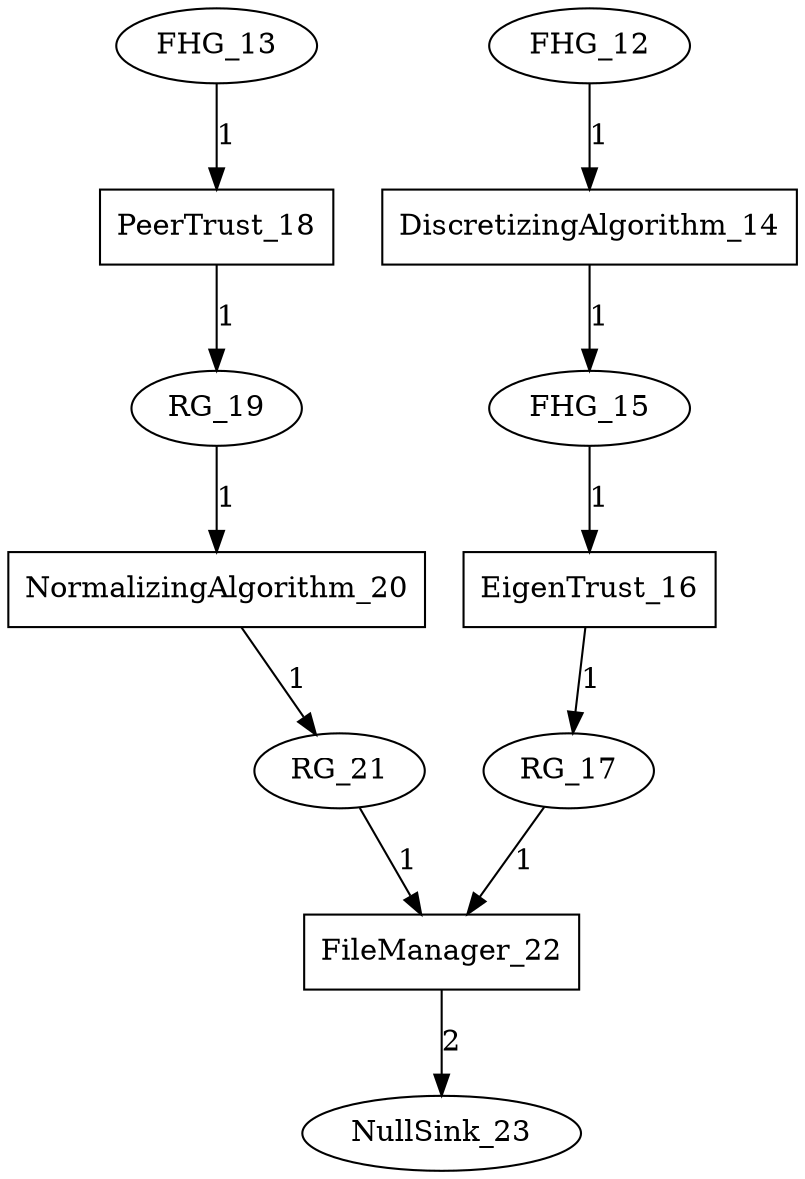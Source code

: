 digraph G {DiscretizingAlgorithm_14[shape=box];FHG_12 -> DiscretizingAlgorithm_14[label="1"];DiscretizingAlgorithm_14[shape=box];DiscretizingAlgorithm_14 -> FHG_15[label="1"];EigenTrust_16[shape=box];FHG_15 -> EigenTrust_16[label="1"];EigenTrust_16[shape=box];EigenTrust_16 -> RG_17[label="1"];PeerTrust_18[shape=box];FHG_13 -> PeerTrust_18[label="1"];PeerTrust_18[shape=box];PeerTrust_18 -> RG_19[label="1"];NormalizingAlgorithm_20[shape=box];RG_19 -> NormalizingAlgorithm_20[label="1"];NormalizingAlgorithm_20[shape=box];NormalizingAlgorithm_20 -> RG_21[label="1"];FileManager_22[shape=box];RG_17 -> FileManager_22[label="1"];FileManager_22[shape=box];RG_21 -> FileManager_22[label="1"];FileManager_22[shape=box];FileManager_22 -> NullSink_23[label="2"];}